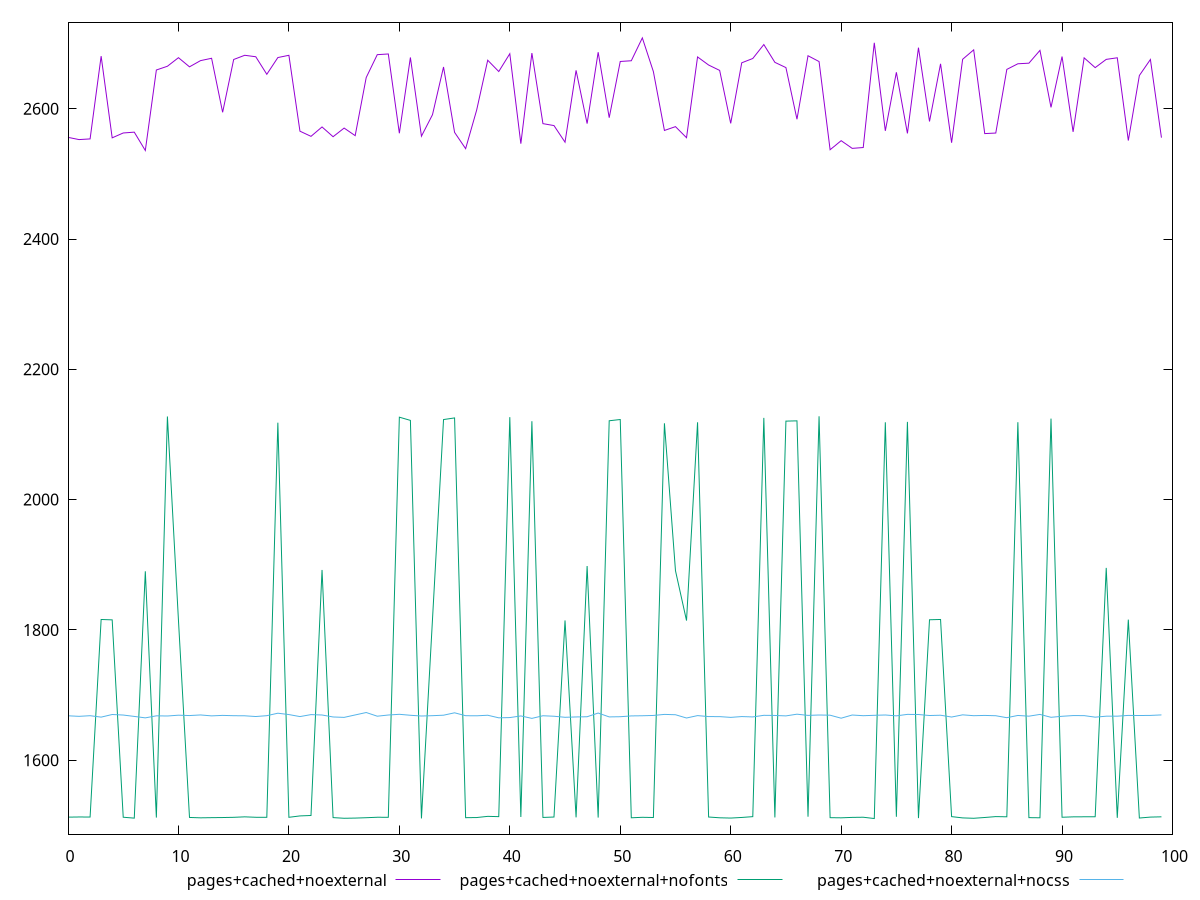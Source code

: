 $_pagesCachedNoexternal <<EOF
2556.0748562701433
2552.636493232886
2553.6707303056264
2680.7050852068905
2555.319737204547
2562.780966046617
2564.0441069298686
2535.8910934574023
2659.454031847287
2665.1970223368407
2678.3595339992753
2664.3172216072167
2673.849289757615
2677.435547456665
2594.4948986982276
2675.5766450414403
2682.046768441598
2679.7990169031955
2652.879780155217
2678.553074940021
2682.0307800341675
2565.5413066463466
2557.609351900871
2572.034736105286
2557.0373197819763
2570.315460603451
2558.679055275209
2647.897187222247
2683.0030723373025
2684.059010287862
2562.3407850711887
2678.6755707067746
2557.856446709888
2590.8205877883784
2664.0709646335476
2563.7349727828905
2538.7091071380655
2597.9750077496046
2674.461380221601
2657.109691798353
2684.4527157860607
2546.3293629055843
2685.450989006483
2577.112441156031
2574.1361314727046
2548.624666851664
2658.900001397914
2577.1776131415377
2686.715362084708
2586.2458105260343
2672.543160066502
2673.6514540595863
2708.7153539910373
2656.989375343991
2566.6502841810425
2572.5087949061617
2555.5307659303585
2679.5107852702877
2667.098274569821
2658.8368377564725
2577.4806761189384
2670.492570338453
2677.1225439208533
2698.518953410298
2671.2025577348227
2663.151284161009
2583.861391436438
2681.3459953717675
2672.424333638226
2537.0509359193206
2550.9592490762134
2539.1449610053096
2540.451984061168
2701.198737714373
2566.0699971182485
2655.9226126346794
2562.165065460215
2693.6875593345017
2580.483133315085
2668.9719733740285
2547.846047447946
2675.9086631557307
2690.3693646710735
2561.8344356088683
2562.6823182158346
2660.379873957428
2669.006646223083
2669.927440014781
2689.5811500788877
2602.0475242917546
2680.1271677249947
2564.5008504856655
2678.101785863176
2663.099511168169
2675.761105516611
2678.2093270707155
2551.156428565564
2650.9658338562995
2675.6046984548534
2555.604571353092
EOF
$_pagesCachedNoexternalNofonts <<EOF
1512.5450999999998
1512.7898
1512.7122999999997
1815.9706999999999
1815.3698
1512.3962
1511.0292
1889.9069499999996
1511.8717000000001
2127.5266000000006
1814.8539
1512.0697
1511.4937
1511.7517
1511.9356
1512.2756999999997
1512.9938000000002
1512.3415
1512.2648
2118.01035
1512.3009
1514.4204000000002
1515.0818
1891.9956499999998
1511.8365
1510.7986
1511.0933
1511.6677
1512.3692
1512.3165000000004
2126.52275
2121.58605
1510.5582
1816.0124
2122.8513
2125.3681500000002
1511.7137000000002
1511.9260000000002
1513.7508
1513.3195999999998
2126.5461
1512.7401000000002
2120.2714
1512.0814
1512.7191
1814.4798
1512.1834
1898.0655000000002
1511.9084999999998
2121.0107
2122.9211999999998
1511.5583
1512.2967999999998
1511.9845
2117.1429000000007
1890.9090999999996
1814.272
2118.63865
1512.7432
1511.5524
1511.1264
1512.0600999999997
1513.3143
2125.46445
1512.0946
2120.4595999999997
2120.87775
1513.1734999999999
2127.8655
1511.7476000000004
1511.5095999999999
1512.1618999999996
1512.3959
1510.4286000000002
2118.7026499999997
1513.1163
2119.2700999999997
1511.0492999999997
1815.5373
1815.9814999999999
1513.3328000000001
1511.3780000000002
1510.7871
1512.0085
1513.3778000000002
1513.0617
2118.78495
1511.7861999999998
1511.5686
2124.34705
1512.3790999999999
1512.9732999999999
1513.0808000000002
1513.1664
1895.1799500000002
1511.5045999999995
1815.7525000000003
1511.1965
1512.6099999999997
1513.0369999999998
EOF
$_pagesCachedNoexternalNocss <<EOF
1668.1299
1667.2834
1668.2605000000003
1666.0650999999998
1670.0987
1669.2729
1667.1632
1664.9336
1668.0828000000001
1667.8015
1669.0463999999997
1668.4811
1669.4086
1667.9921
1668.7439999999997
1668.2552
1668.1109999999999
1666.9977999999996
1668.2971999999997
1672.0859999999998
1669.9990999999998
1666.9078
1669.9338999999998
1669.3424999999997
1666.3091
1665.6854999999996
1669.4301999999996
1673.1508
1667.4936000000002
1669.3098000000005
1670.4017999999996
1668.9126
1667.7824
1668.3002999999999
1669.0333999999998
1672.703
1668.2589999999996
1668.1057999999998
1668.9629
1665.0066999999995
1665.3749999999998
1667.8978000000002
1664.1504999999997
1668.1907
1667.4486
1665.8179
1666.3513000000003
1666.6482999999996
1672.3348999999998
1666.4079000000002
1666.6989999999996
1667.9455000000003
1668.1841000000002
1668.6387999999997
1670.2643999999996
1669.7303000000002
1664.7232999999999
1668.4144000000001
1666.9087000000004
1666.8515000000002
1665.6988999999999
1666.9298999999999
1666.3886000000002
1668.8500000000001
1668.6259999999997
1667.9592999999998
1670.5841999999998
1668.7339
1669.3264
1669.0207
1664.4357000000005
1669.3182000000002
1668.2639
1668.8700999999999
1669.3533000000002
1668.0208
1670.2910000000002
1670.0817999999997
1668.5391000000004
1668.9858000000002
1666.2039
1669.5854
1668.2732999999998
1668.6932000000002
1668.2031000000002
1665.2136999999998
1668.6424000000002
1667.5410000000002
1670.2305999999999
1665.8134
1667.3575
1668.4581999999998
1668.3798000000002
1666.025
1667.4982999999997
1667.5299000000002
1668.7241999999999
1668.5458
1668.7069999999999
1669.4754999999998
EOF
set key outside below
set terminal pngcairo
set output "report_00006_2020-11-02T20-21-41.718Z/speed-index/speed-index_pages+cached+noexternal_pages+cached+noexternal+nofonts_pages+cached+noexternal+nocss.png"
set yrange [1486.4628649201795:2732.681089070858]
plot $_pagesCachedNoexternal title "pages+cached+noexternal" with line ,$_pagesCachedNoexternalNofonts title "pages+cached+noexternal+nofonts" with line ,$_pagesCachedNoexternalNocss title "pages+cached+noexternal+nocss" with line ,